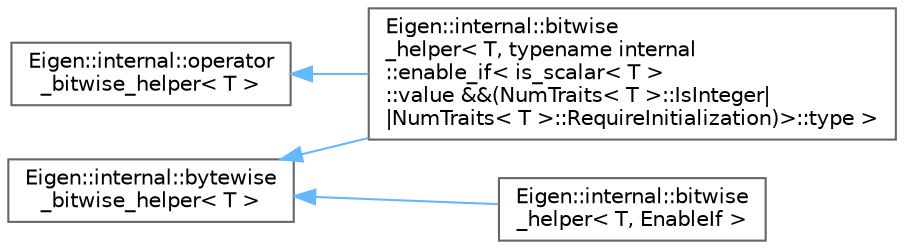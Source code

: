 digraph "Graphical Class Hierarchy"
{
 // LATEX_PDF_SIZE
  bgcolor="transparent";
  edge [fontname=Helvetica,fontsize=10,labelfontname=Helvetica,labelfontsize=10];
  node [fontname=Helvetica,fontsize=10,shape=box,height=0.2,width=0.4];
  rankdir="LR";
  Node0 [id="Node000000",label="Eigen::internal::bytewise\l_bitwise_helper\< T \>",height=0.2,width=0.4,color="grey40", fillcolor="white", style="filled",URL="$structEigen_1_1internal_1_1bytewise__bitwise__helper.html",tooltip=" "];
  Node0 -> Node1 [id="edge746_Node000000_Node000001",dir="back",color="steelblue1",style="solid",tooltip=" "];
  Node1 [id="Node000001",label="Eigen::internal::bitwise\l_helper\< T, typename internal\l::enable_if\< is_scalar\< T \>\l::value &&(NumTraits\< T \>::IsInteger\|\l\|NumTraits\< T \>::RequireInitialization)\>::type \>",height=0.2,width=0.4,color="grey40", fillcolor="white", style="filled",URL="$structEigen_1_1internal_1_1bitwise__helper_3_01T_00_01typename_01internal_1_1enable__if_3_01is__abb5afd4fbdbf8610932118610389ee9.html",tooltip=" "];
  Node0 -> Node3 [id="edge747_Node000000_Node000003",dir="back",color="steelblue1",style="solid",tooltip=" "];
  Node3 [id="Node000003",label="Eigen::internal::bitwise\l_helper\< T, EnableIf \>",height=0.2,width=0.4,color="grey40", fillcolor="white", style="filled",URL="$structEigen_1_1internal_1_1bitwise__helper.html",tooltip=" "];
  Node2 [id="Node000002",label="Eigen::internal::operator\l_bitwise_helper\< T \>",height=0.2,width=0.4,color="grey40", fillcolor="white", style="filled",URL="$structEigen_1_1internal_1_1operator__bitwise__helper.html",tooltip=" "];
  Node2 -> Node1 [id="edge748_Node000002_Node000001",dir="back",color="steelblue1",style="solid",tooltip=" "];
}
